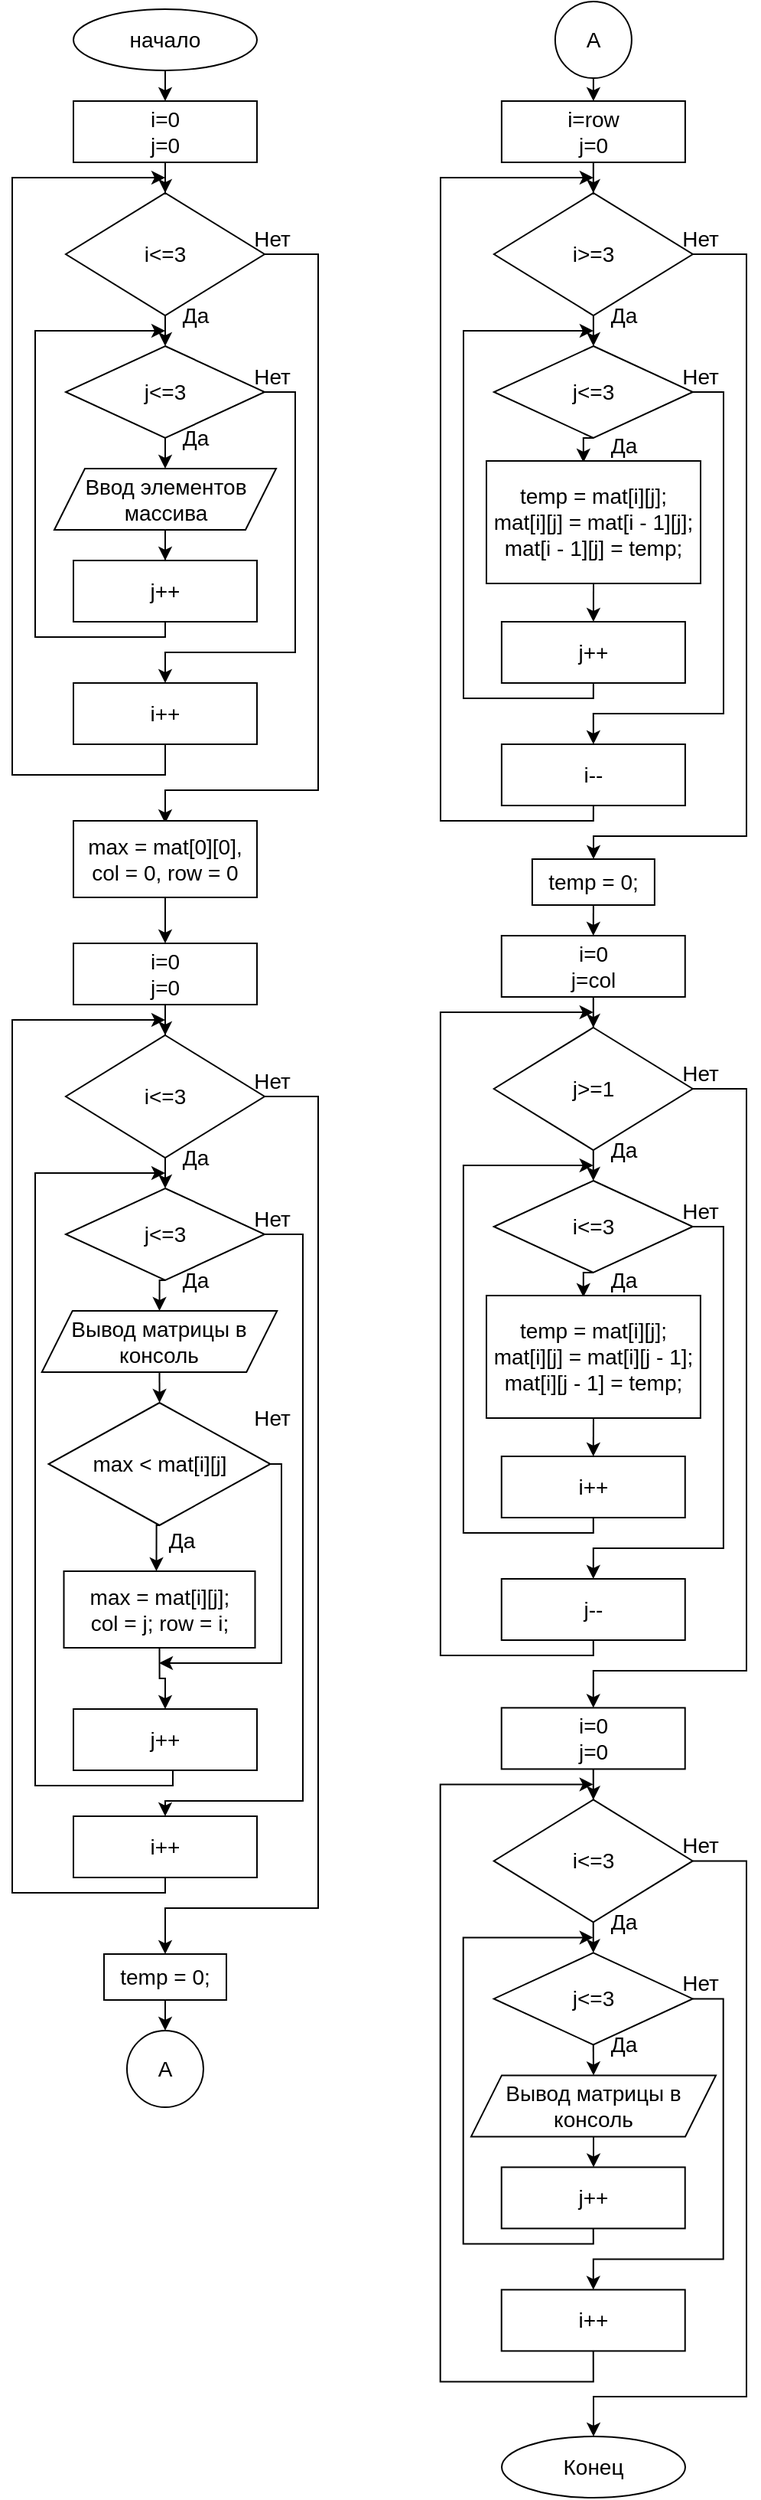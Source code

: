 <mxfile version="15.2.7" type="device"><diagram id="nzOGclmdeunjUGl1fYu5" name="Страница 1"><mxGraphModel dx="2048" dy="1184" grid="1" gridSize="10" guides="1" tooltips="1" connect="1" arrows="1" fold="1" page="1" pageScale="1" pageWidth="291" pageHeight="413" math="0" shadow="0"><root><mxCell id="0"/><mxCell id="1" parent="0"/><mxCell id="2hoshGy8rg8xF_-3E6Sz-7" style="edgeStyle=orthogonalEdgeStyle;rounded=0;orthogonalLoop=1;jettySize=auto;html=1;exitX=0.5;exitY=1;exitDx=0;exitDy=0;entryX=0.5;entryY=0;entryDx=0;entryDy=0;fontSize=14;" parent="1" source="2hoshGy8rg8xF_-3E6Sz-1" edge="1"><mxGeometry relative="1" as="geometry"><mxPoint x="130" y="65" as="targetPoint"/></mxGeometry></mxCell><mxCell id="2hoshGy8rg8xF_-3E6Sz-1" value="начало" style="ellipse;whiteSpace=wrap;html=1;fontSize=14;" parent="1" vertex="1"><mxGeometry x="70" y="5" width="120" height="40" as="geometry"/></mxCell><mxCell id="2hoshGy8rg8xF_-3E6Sz-57" value="A" style="ellipse;whiteSpace=wrap;html=1;aspect=fixed;fontSize=14;" parent="1" vertex="1"><mxGeometry x="105" y="1325" width="50" height="50" as="geometry"/></mxCell><mxCell id="pztsupromAFjgeECt1Y--4" style="edgeStyle=orthogonalEdgeStyle;rounded=0;orthogonalLoop=1;jettySize=auto;html=1;exitX=0.5;exitY=1;exitDx=0;exitDy=0;fontSize=14;" edge="1" parent="1" source="pztsupromAFjgeECt1Y--1"><mxGeometry relative="1" as="geometry"><mxPoint x="130" y="225" as="targetPoint"/></mxGeometry></mxCell><mxCell id="pztsupromAFjgeECt1Y--21" style="edgeStyle=orthogonalEdgeStyle;rounded=0;orthogonalLoop=1;jettySize=auto;html=1;exitX=1;exitY=0.5;exitDx=0;exitDy=0;fontSize=14;" edge="1" parent="1" source="pztsupromAFjgeECt1Y--1"><mxGeometry relative="1" as="geometry"><mxPoint x="130" y="536.6" as="targetPoint"/><Array as="points"><mxPoint x="230" y="165"/><mxPoint x="230" y="515"/><mxPoint x="130" y="515"/></Array></mxGeometry></mxCell><mxCell id="pztsupromAFjgeECt1Y--1" value="i&amp;lt;=3" style="rhombus;whiteSpace=wrap;html=1;fontSize=14;" vertex="1" parent="1"><mxGeometry x="65" y="125" width="130" height="80" as="geometry"/></mxCell><mxCell id="pztsupromAFjgeECt1Y--3" style="edgeStyle=orthogonalEdgeStyle;rounded=0;orthogonalLoop=1;jettySize=auto;html=1;exitX=0.5;exitY=1;exitDx=0;exitDy=0;fontSize=14;" edge="1" parent="1" source="pztsupromAFjgeECt1Y--2" target="pztsupromAFjgeECt1Y--1"><mxGeometry relative="1" as="geometry"/></mxCell><mxCell id="pztsupromAFjgeECt1Y--2" value="i=0&lt;br style=&quot;font-size: 14px;&quot;&gt;j=0" style="rounded=0;whiteSpace=wrap;html=1;fontSize=14;" vertex="1" parent="1"><mxGeometry x="70" y="65" width="120" height="40" as="geometry"/></mxCell><mxCell id="pztsupromAFjgeECt1Y--5" value="Да" style="text;html=1;strokeColor=none;fillColor=none;align=center;verticalAlign=middle;whiteSpace=wrap;rounded=0;fontSize=14;" vertex="1" parent="1"><mxGeometry x="130" y="195" width="40" height="20" as="geometry"/></mxCell><mxCell id="pztsupromAFjgeECt1Y--13" style="edgeStyle=orthogonalEdgeStyle;rounded=0;orthogonalLoop=1;jettySize=auto;html=1;exitX=0.5;exitY=1;exitDx=0;exitDy=0;entryX=0.5;entryY=0;entryDx=0;entryDy=0;fontSize=14;" edge="1" parent="1" source="pztsupromAFjgeECt1Y--7" target="pztsupromAFjgeECt1Y--11"><mxGeometry relative="1" as="geometry"/></mxCell><mxCell id="pztsupromAFjgeECt1Y--17" style="edgeStyle=orthogonalEdgeStyle;rounded=0;orthogonalLoop=1;jettySize=auto;html=1;exitX=1;exitY=0.5;exitDx=0;exitDy=0;fontSize=14;" edge="1" parent="1" source="pztsupromAFjgeECt1Y--7"><mxGeometry relative="1" as="geometry"><mxPoint x="130" y="445" as="targetPoint"/><Array as="points"><mxPoint x="215" y="255"/><mxPoint x="215" y="425"/><mxPoint x="130" y="425"/></Array></mxGeometry></mxCell><mxCell id="pztsupromAFjgeECt1Y--7" value="j&amp;lt;=3" style="rhombus;whiteSpace=wrap;html=1;fontSize=14;" vertex="1" parent="1"><mxGeometry x="65" y="225" width="130" height="60" as="geometry"/></mxCell><mxCell id="pztsupromAFjgeECt1Y--10" value="Да" style="text;html=1;strokeColor=none;fillColor=none;align=center;verticalAlign=middle;whiteSpace=wrap;rounded=0;fontSize=14;" vertex="1" parent="1"><mxGeometry x="130" y="275" width="40" height="20" as="geometry"/></mxCell><mxCell id="pztsupromAFjgeECt1Y--14" style="edgeStyle=orthogonalEdgeStyle;rounded=0;orthogonalLoop=1;jettySize=auto;html=1;exitX=0.5;exitY=1;exitDx=0;exitDy=0;fontSize=14;" edge="1" parent="1" source="pztsupromAFjgeECt1Y--11" target="pztsupromAFjgeECt1Y--15"><mxGeometry relative="1" as="geometry"><mxPoint x="130" y="375" as="targetPoint"/></mxGeometry></mxCell><mxCell id="pztsupromAFjgeECt1Y--11" value="Ввод элементов массива" style="shape=parallelogram;perimeter=parallelogramPerimeter;whiteSpace=wrap;html=1;fixedSize=1;fontSize=14;" vertex="1" parent="1"><mxGeometry x="57.5" y="305" width="145" height="40" as="geometry"/></mxCell><mxCell id="pztsupromAFjgeECt1Y--16" style="edgeStyle=orthogonalEdgeStyle;rounded=0;orthogonalLoop=1;jettySize=auto;html=1;exitX=0.5;exitY=1;exitDx=0;exitDy=0;fontSize=14;" edge="1" parent="1" source="pztsupromAFjgeECt1Y--15"><mxGeometry relative="1" as="geometry"><mxPoint x="130" y="215" as="targetPoint"/><Array as="points"><mxPoint x="130" y="415"/><mxPoint x="45" y="415"/><mxPoint x="45" y="215"/></Array></mxGeometry></mxCell><mxCell id="pztsupromAFjgeECt1Y--15" value="j++" style="rounded=0;whiteSpace=wrap;html=1;fontSize=14;" vertex="1" parent="1"><mxGeometry x="70" y="365" width="120" height="40" as="geometry"/></mxCell><mxCell id="pztsupromAFjgeECt1Y--20" style="edgeStyle=orthogonalEdgeStyle;rounded=0;orthogonalLoop=1;jettySize=auto;html=1;exitX=0.5;exitY=1;exitDx=0;exitDy=0;fontSize=14;" edge="1" parent="1" source="pztsupromAFjgeECt1Y--18"><mxGeometry relative="1" as="geometry"><mxPoint x="130" y="115" as="targetPoint"/><Array as="points"><mxPoint x="130" y="505"/><mxPoint x="30" y="505"/><mxPoint x="30" y="115"/></Array></mxGeometry></mxCell><mxCell id="pztsupromAFjgeECt1Y--18" value="i++" style="rounded=0;whiteSpace=wrap;html=1;fontSize=14;" vertex="1" parent="1"><mxGeometry x="70" y="445" width="120" height="40" as="geometry"/></mxCell><mxCell id="pztsupromAFjgeECt1Y--19" value="Нет" style="text;html=1;strokeColor=none;fillColor=none;align=center;verticalAlign=middle;whiteSpace=wrap;rounded=0;fontSize=14;" vertex="1" parent="1"><mxGeometry x="180" y="235" width="40" height="20" as="geometry"/></mxCell><mxCell id="pztsupromAFjgeECt1Y--22" value="Нет" style="text;html=1;strokeColor=none;fillColor=none;align=center;verticalAlign=middle;whiteSpace=wrap;rounded=0;fontSize=14;" vertex="1" parent="1"><mxGeometry x="180" y="145" width="40" height="20" as="geometry"/></mxCell><mxCell id="pztsupromAFjgeECt1Y--42" style="edgeStyle=orthogonalEdgeStyle;rounded=0;orthogonalLoop=1;jettySize=auto;html=1;exitX=0.5;exitY=1;exitDx=0;exitDy=0;entryX=0.5;entryY=0;entryDx=0;entryDy=0;fontSize=14;" edge="1" parent="1" source="pztsupromAFjgeECt1Y--23" target="pztsupromAFjgeECt1Y--28"><mxGeometry relative="1" as="geometry"/></mxCell><mxCell id="pztsupromAFjgeECt1Y--23" value="max = mat[0][0],&lt;br style=&quot;font-size: 14px;&quot;&gt;col = 0, row = 0" style="rounded=0;whiteSpace=wrap;html=1;fontSize=14;" vertex="1" parent="1"><mxGeometry x="70" y="535" width="120" height="50" as="geometry"/></mxCell><mxCell id="pztsupromAFjgeECt1Y--24" style="edgeStyle=orthogonalEdgeStyle;rounded=0;orthogonalLoop=1;jettySize=auto;html=1;exitX=0.5;exitY=1;exitDx=0;exitDy=0;fontSize=14;" edge="1" parent="1" source="pztsupromAFjgeECt1Y--26"><mxGeometry relative="1" as="geometry"><mxPoint x="130" y="775" as="targetPoint"/></mxGeometry></mxCell><mxCell id="pztsupromAFjgeECt1Y--25" style="edgeStyle=orthogonalEdgeStyle;rounded=0;orthogonalLoop=1;jettySize=auto;html=1;exitX=1;exitY=0.5;exitDx=0;exitDy=0;fontSize=14;" edge="1" parent="1" source="pztsupromAFjgeECt1Y--26"><mxGeometry relative="1" as="geometry"><mxPoint x="130" y="1275" as="targetPoint"/><Array as="points"><mxPoint x="230" y="715"/><mxPoint x="230" y="1245"/></Array></mxGeometry></mxCell><mxCell id="pztsupromAFjgeECt1Y--26" value="i&amp;lt;=3" style="rhombus;whiteSpace=wrap;html=1;fontSize=14;" vertex="1" parent="1"><mxGeometry x="65" y="675" width="130" height="80" as="geometry"/></mxCell><mxCell id="pztsupromAFjgeECt1Y--27" style="edgeStyle=orthogonalEdgeStyle;rounded=0;orthogonalLoop=1;jettySize=auto;html=1;exitX=0.5;exitY=1;exitDx=0;exitDy=0;fontSize=14;" edge="1" parent="1" source="pztsupromAFjgeECt1Y--28" target="pztsupromAFjgeECt1Y--26"><mxGeometry relative="1" as="geometry"/></mxCell><mxCell id="pztsupromAFjgeECt1Y--28" value="i=0&lt;br style=&quot;font-size: 14px;&quot;&gt;j=0" style="rounded=0;whiteSpace=wrap;html=1;fontSize=14;" vertex="1" parent="1"><mxGeometry x="70" y="615" width="120" height="40" as="geometry"/></mxCell><mxCell id="pztsupromAFjgeECt1Y--29" value="Да" style="text;html=1;strokeColor=none;fillColor=none;align=center;verticalAlign=middle;whiteSpace=wrap;rounded=0;fontSize=14;" vertex="1" parent="1"><mxGeometry x="130" y="745" width="40" height="20" as="geometry"/></mxCell><mxCell id="pztsupromAFjgeECt1Y--31" style="edgeStyle=orthogonalEdgeStyle;rounded=0;orthogonalLoop=1;jettySize=auto;html=1;exitX=1;exitY=0.5;exitDx=0;exitDy=0;entryX=0.5;entryY=0;entryDx=0;entryDy=0;fontSize=14;" edge="1" parent="1" source="pztsupromAFjgeECt1Y--32" target="pztsupromAFjgeECt1Y--39"><mxGeometry relative="1" as="geometry"><mxPoint x="130" y="995.0" as="targetPoint"/><Array as="points"><mxPoint x="220" y="805"/><mxPoint x="220" y="1175"/><mxPoint x="130" y="1175"/></Array></mxGeometry></mxCell><mxCell id="pztsupromAFjgeECt1Y--52" style="edgeStyle=orthogonalEdgeStyle;rounded=0;orthogonalLoop=1;jettySize=auto;html=1;exitX=0.5;exitY=1;exitDx=0;exitDy=0;entryX=0.5;entryY=0;entryDx=0;entryDy=0;fontSize=14;" edge="1" parent="1" source="pztsupromAFjgeECt1Y--32" target="pztsupromAFjgeECt1Y--44"><mxGeometry relative="1" as="geometry"/></mxCell><mxCell id="pztsupromAFjgeECt1Y--32" value="j&amp;lt;=3" style="rhombus;whiteSpace=wrap;html=1;fontSize=14;" vertex="1" parent="1"><mxGeometry x="65" y="775" width="130" height="60" as="geometry"/></mxCell><mxCell id="pztsupromAFjgeECt1Y--33" value="Да" style="text;html=1;strokeColor=none;fillColor=none;align=center;verticalAlign=middle;whiteSpace=wrap;rounded=0;fontSize=14;" vertex="1" parent="1"><mxGeometry x="130" y="825" width="40" height="20" as="geometry"/></mxCell><mxCell id="pztsupromAFjgeECt1Y--36" style="edgeStyle=orthogonalEdgeStyle;rounded=0;orthogonalLoop=1;jettySize=auto;html=1;exitX=0.5;exitY=1;exitDx=0;exitDy=0;fontSize=14;" edge="1" parent="1" source="pztsupromAFjgeECt1Y--37"><mxGeometry relative="1" as="geometry"><mxPoint x="130" y="765" as="targetPoint"/><Array as="points"><mxPoint x="135" y="1165"/><mxPoint x="45" y="1165"/><mxPoint x="45" y="765"/></Array></mxGeometry></mxCell><mxCell id="pztsupromAFjgeECt1Y--37" value="j++" style="rounded=0;whiteSpace=wrap;html=1;fontSize=14;" vertex="1" parent="1"><mxGeometry x="70" y="1115" width="120" height="40" as="geometry"/></mxCell><mxCell id="pztsupromAFjgeECt1Y--38" style="edgeStyle=orthogonalEdgeStyle;rounded=0;orthogonalLoop=1;jettySize=auto;html=1;exitX=0.5;exitY=1;exitDx=0;exitDy=0;fontSize=14;" edge="1" parent="1" source="pztsupromAFjgeECt1Y--39"><mxGeometry relative="1" as="geometry"><mxPoint x="130" y="665" as="targetPoint"/><Array as="points"><mxPoint x="130" y="1235"/><mxPoint x="30" y="1235"/><mxPoint x="30" y="665"/></Array></mxGeometry></mxCell><mxCell id="pztsupromAFjgeECt1Y--39" value="i++" style="rounded=0;whiteSpace=wrap;html=1;fontSize=14;" vertex="1" parent="1"><mxGeometry x="70" y="1185" width="120" height="40" as="geometry"/></mxCell><mxCell id="pztsupromAFjgeECt1Y--40" value="Нет" style="text;html=1;strokeColor=none;fillColor=none;align=center;verticalAlign=middle;whiteSpace=wrap;rounded=0;fontSize=14;" vertex="1" parent="1"><mxGeometry x="180" y="785" width="40" height="20" as="geometry"/></mxCell><mxCell id="pztsupromAFjgeECt1Y--41" value="Нет" style="text;html=1;strokeColor=none;fillColor=none;align=center;verticalAlign=middle;whiteSpace=wrap;rounded=0;fontSize=14;" vertex="1" parent="1"><mxGeometry x="180" y="695" width="40" height="20" as="geometry"/></mxCell><mxCell id="pztsupromAFjgeECt1Y--43" style="edgeStyle=orthogonalEdgeStyle;rounded=0;orthogonalLoop=1;jettySize=auto;html=1;exitX=0.5;exitY=1;exitDx=0;exitDy=0;fontSize=14;" edge="1" parent="1" source="pztsupromAFjgeECt1Y--44" target="pztsupromAFjgeECt1Y--47"><mxGeometry relative="1" as="geometry"><mxPoint x="121.25" y="915" as="targetPoint"/></mxGeometry></mxCell><mxCell id="pztsupromAFjgeECt1Y--44" value="Вывод матрицы в консоль" style="shape=parallelogram;perimeter=parallelogramPerimeter;whiteSpace=wrap;html=1;fixedSize=1;fontSize=14;" vertex="1" parent="1"><mxGeometry x="49.38" y="855" width="153.75" height="40" as="geometry"/></mxCell><mxCell id="pztsupromAFjgeECt1Y--45" style="edgeStyle=orthogonalEdgeStyle;rounded=0;orthogonalLoop=1;jettySize=auto;html=1;exitX=0.5;exitY=1;exitDx=0;exitDy=0;fontSize=14;" edge="1" parent="1" source="pztsupromAFjgeECt1Y--47"><mxGeometry relative="1" as="geometry"><mxPoint x="124.25" y="1025" as="targetPoint"/></mxGeometry></mxCell><mxCell id="pztsupromAFjgeECt1Y--46" style="edgeStyle=orthogonalEdgeStyle;rounded=0;orthogonalLoop=1;jettySize=auto;html=1;exitX=1;exitY=0.5;exitDx=0;exitDy=0;fontSize=14;" edge="1" parent="1" source="pztsupromAFjgeECt1Y--47"><mxGeometry relative="1" as="geometry"><mxPoint x="126" y="1085" as="targetPoint"/><Array as="points"><mxPoint x="206" y="955"/><mxPoint x="206" y="1085"/></Array></mxGeometry></mxCell><mxCell id="pztsupromAFjgeECt1Y--47" value="max &amp;lt; mat[i][j]" style="rhombus;whiteSpace=wrap;html=1;fontSize=14;" vertex="1" parent="1"><mxGeometry x="53.75" y="915" width="145" height="80" as="geometry"/></mxCell><mxCell id="pztsupromAFjgeECt1Y--48" value="Да" style="text;html=1;strokeColor=none;fillColor=none;align=center;verticalAlign=middle;whiteSpace=wrap;rounded=0;fontSize=14;" vertex="1" parent="1"><mxGeometry x="121.25" y="995" width="40" height="20" as="geometry"/></mxCell><mxCell id="pztsupromAFjgeECt1Y--51" style="edgeStyle=orthogonalEdgeStyle;rounded=0;orthogonalLoop=1;jettySize=auto;html=1;exitX=0.5;exitY=1;exitDx=0;exitDy=0;entryX=0.5;entryY=0;entryDx=0;entryDy=0;fontSize=14;" edge="1" parent="1" source="pztsupromAFjgeECt1Y--49" target="pztsupromAFjgeECt1Y--37"><mxGeometry relative="1" as="geometry"/></mxCell><mxCell id="pztsupromAFjgeECt1Y--49" value="max = mat[i][j];&lt;br style=&quot;font-size: 14px;&quot;&gt;col = j; row = i;" style="rounded=0;whiteSpace=wrap;html=1;fontSize=14;" vertex="1" parent="1"><mxGeometry x="63.75" y="1025" width="125" height="50" as="geometry"/></mxCell><mxCell id="pztsupromAFjgeECt1Y--50" value="Нет" style="text;html=1;strokeColor=none;fillColor=none;align=center;verticalAlign=middle;whiteSpace=wrap;rounded=0;fontSize=14;" vertex="1" parent="1"><mxGeometry x="180" y="915" width="40" height="20" as="geometry"/></mxCell><mxCell id="pztsupromAFjgeECt1Y--73" style="edgeStyle=orthogonalEdgeStyle;rounded=0;orthogonalLoop=1;jettySize=auto;html=1;exitX=0.5;exitY=1;exitDx=0;exitDy=0;entryX=0.5;entryY=0;entryDx=0;entryDy=0;fontSize=14;" edge="1" parent="1" source="pztsupromAFjgeECt1Y--53" target="2hoshGy8rg8xF_-3E6Sz-57"><mxGeometry relative="1" as="geometry"/></mxCell><mxCell id="pztsupromAFjgeECt1Y--53" value="temp = 0;" style="rounded=0;whiteSpace=wrap;html=1;fontSize=14;" vertex="1" parent="1"><mxGeometry x="90" y="1275" width="80" height="30" as="geometry"/></mxCell><mxCell id="pztsupromAFjgeECt1Y--54" style="edgeStyle=orthogonalEdgeStyle;rounded=0;orthogonalLoop=1;jettySize=auto;html=1;exitX=0.5;exitY=1;exitDx=0;exitDy=0;fontSize=14;" edge="1" parent="1" source="pztsupromAFjgeECt1Y--56"><mxGeometry relative="1" as="geometry"><mxPoint x="409.94" y="225" as="targetPoint"/></mxGeometry></mxCell><mxCell id="pztsupromAFjgeECt1Y--55" style="edgeStyle=orthogonalEdgeStyle;rounded=0;orthogonalLoop=1;jettySize=auto;html=1;exitX=1;exitY=0.5;exitDx=0;exitDy=0;fontSize=14;" edge="1" parent="1" source="pztsupromAFjgeECt1Y--56"><mxGeometry relative="1" as="geometry"><mxPoint x="410" y="560" as="targetPoint"/><Array as="points"><mxPoint x="510" y="165"/><mxPoint x="510" y="545"/><mxPoint x="410" y="545"/></Array></mxGeometry></mxCell><mxCell id="pztsupromAFjgeECt1Y--56" value="i&amp;gt;=3" style="rhombus;whiteSpace=wrap;html=1;fontSize=14;" vertex="1" parent="1"><mxGeometry x="344.94" y="125" width="130" height="80" as="geometry"/></mxCell><mxCell id="pztsupromAFjgeECt1Y--57" style="edgeStyle=orthogonalEdgeStyle;rounded=0;orthogonalLoop=1;jettySize=auto;html=1;exitX=0.5;exitY=1;exitDx=0;exitDy=0;fontSize=14;" edge="1" parent="1" source="pztsupromAFjgeECt1Y--58" target="pztsupromAFjgeECt1Y--56"><mxGeometry relative="1" as="geometry"/></mxCell><mxCell id="pztsupromAFjgeECt1Y--58" value="i=row&lt;br style=&quot;font-size: 14px;&quot;&gt;j=0" style="rounded=0;whiteSpace=wrap;html=1;fontSize=14;" vertex="1" parent="1"><mxGeometry x="349.94" y="65" width="120" height="40" as="geometry"/></mxCell><mxCell id="pztsupromAFjgeECt1Y--59" value="Да" style="text;html=1;strokeColor=none;fillColor=none;align=center;verticalAlign=middle;whiteSpace=wrap;rounded=0;fontSize=14;" vertex="1" parent="1"><mxGeometry x="409.94" y="195" width="40" height="20" as="geometry"/></mxCell><mxCell id="pztsupromAFjgeECt1Y--61" style="edgeStyle=orthogonalEdgeStyle;rounded=0;orthogonalLoop=1;jettySize=auto;html=1;exitX=1;exitY=0.5;exitDx=0;exitDy=0;entryX=0.5;entryY=0;entryDx=0;entryDy=0;fontSize=14;" edge="1" parent="1" source="pztsupromAFjgeECt1Y--62" target="pztsupromAFjgeECt1Y--69"><mxGeometry relative="1" as="geometry"><mxPoint x="410" y="595" as="targetPoint"/><Array as="points"><mxPoint x="495" y="255"/><mxPoint x="495" y="465"/><mxPoint x="410" y="465"/></Array></mxGeometry></mxCell><mxCell id="pztsupromAFjgeECt1Y--79" style="edgeStyle=orthogonalEdgeStyle;rounded=0;orthogonalLoop=1;jettySize=auto;html=1;exitX=0.5;exitY=1;exitDx=0;exitDy=0;entryX=0.453;entryY=0.012;entryDx=0;entryDy=0;entryPerimeter=0;fontSize=14;" edge="1" parent="1" source="pztsupromAFjgeECt1Y--62" target="pztsupromAFjgeECt1Y--72"><mxGeometry relative="1" as="geometry"/></mxCell><mxCell id="pztsupromAFjgeECt1Y--62" value="j&amp;lt;=3" style="rhombus;whiteSpace=wrap;html=1;fontSize=14;" vertex="1" parent="1"><mxGeometry x="344.94" y="225" width="130" height="60" as="geometry"/></mxCell><mxCell id="pztsupromAFjgeECt1Y--63" value="Да" style="text;html=1;strokeColor=none;fillColor=none;align=center;verticalAlign=middle;whiteSpace=wrap;rounded=0;fontSize=14;" vertex="1" parent="1"><mxGeometry x="409.94" y="280" width="40" height="20" as="geometry"/></mxCell><mxCell id="pztsupromAFjgeECt1Y--66" style="edgeStyle=orthogonalEdgeStyle;rounded=0;orthogonalLoop=1;jettySize=auto;html=1;exitX=0.5;exitY=1;exitDx=0;exitDy=0;fontSize=14;" edge="1" parent="1" source="pztsupromAFjgeECt1Y--67"><mxGeometry relative="1" as="geometry"><mxPoint x="409.94" y="215" as="targetPoint"/><Array as="points"><mxPoint x="410" y="455"/><mxPoint x="325" y="455"/><mxPoint x="325" y="215"/></Array></mxGeometry></mxCell><mxCell id="pztsupromAFjgeECt1Y--67" value="j++" style="rounded=0;whiteSpace=wrap;html=1;fontSize=14;" vertex="1" parent="1"><mxGeometry x="349.94" y="405" width="120" height="40" as="geometry"/></mxCell><mxCell id="pztsupromAFjgeECt1Y--68" style="edgeStyle=orthogonalEdgeStyle;rounded=0;orthogonalLoop=1;jettySize=auto;html=1;exitX=0.5;exitY=1;exitDx=0;exitDy=0;fontSize=14;" edge="1" parent="1" source="pztsupromAFjgeECt1Y--69"><mxGeometry relative="1" as="geometry"><mxPoint x="409.94" y="115" as="targetPoint"/><Array as="points"><mxPoint x="410" y="535"/><mxPoint x="310" y="535"/><mxPoint x="310" y="115"/></Array></mxGeometry></mxCell><mxCell id="pztsupromAFjgeECt1Y--69" value="i--" style="rounded=0;whiteSpace=wrap;html=1;fontSize=14;" vertex="1" parent="1"><mxGeometry x="349.94" y="485" width="120" height="40" as="geometry"/></mxCell><mxCell id="pztsupromAFjgeECt1Y--70" value="Нет" style="text;html=1;strokeColor=none;fillColor=none;align=center;verticalAlign=middle;whiteSpace=wrap;rounded=0;fontSize=14;" vertex="1" parent="1"><mxGeometry x="459.94" y="235" width="40" height="20" as="geometry"/></mxCell><mxCell id="pztsupromAFjgeECt1Y--71" value="Нет" style="text;html=1;strokeColor=none;fillColor=none;align=center;verticalAlign=middle;whiteSpace=wrap;rounded=0;fontSize=14;" vertex="1" parent="1"><mxGeometry x="459.94" y="145" width="40" height="20" as="geometry"/></mxCell><mxCell id="pztsupromAFjgeECt1Y--77" style="edgeStyle=orthogonalEdgeStyle;rounded=0;orthogonalLoop=1;jettySize=auto;html=1;exitX=0.5;exitY=1;exitDx=0;exitDy=0;entryX=0.5;entryY=0;entryDx=0;entryDy=0;fontSize=14;" edge="1" parent="1" source="pztsupromAFjgeECt1Y--72" target="pztsupromAFjgeECt1Y--67"><mxGeometry relative="1" as="geometry"/></mxCell><mxCell id="pztsupromAFjgeECt1Y--72" value="&lt;div style=&quot;font-size: 14px;&quot;&gt;temp = mat[i][j];&lt;/div&gt;&lt;div style=&quot;font-size: 14px;&quot;&gt;&lt;span style=&quot;font-size: 14px;&quot;&gt;&#9;&#9;&#9;&lt;/span&gt;mat[i][j] = mat[i - 1][j];&lt;/div&gt;&lt;div style=&quot;font-size: 14px;&quot;&gt;&lt;span style=&quot;font-size: 14px;&quot;&gt;&#9;&#9;&#9;&lt;/span&gt;mat[i - 1][j] = temp;&lt;/div&gt;" style="rounded=0;whiteSpace=wrap;html=1;fontSize=14;" vertex="1" parent="1"><mxGeometry x="340" y="300" width="140" height="80" as="geometry"/></mxCell><mxCell id="pztsupromAFjgeECt1Y--75" style="edgeStyle=orthogonalEdgeStyle;rounded=0;orthogonalLoop=1;jettySize=auto;html=1;exitX=0.5;exitY=1;exitDx=0;exitDy=0;entryX=0.5;entryY=0;entryDx=0;entryDy=0;fontSize=14;" edge="1" parent="1" source="pztsupromAFjgeECt1Y--74" target="pztsupromAFjgeECt1Y--58"><mxGeometry relative="1" as="geometry"/></mxCell><mxCell id="pztsupromAFjgeECt1Y--74" value="A" style="ellipse;whiteSpace=wrap;html=1;aspect=fixed;fontSize=14;" vertex="1" parent="1"><mxGeometry x="384.94" width="50" height="50" as="geometry"/></mxCell><mxCell id="pztsupromAFjgeECt1Y--99" style="edgeStyle=orthogonalEdgeStyle;rounded=0;orthogonalLoop=1;jettySize=auto;html=1;exitX=0.5;exitY=1;exitDx=0;exitDy=0;entryX=0.5;entryY=0;entryDx=0;entryDy=0;fontSize=14;" edge="1" parent="1" source="pztsupromAFjgeECt1Y--80" target="pztsupromAFjgeECt1Y--85"><mxGeometry relative="1" as="geometry"/></mxCell><mxCell id="pztsupromAFjgeECt1Y--80" value="temp = 0;" style="rounded=0;whiteSpace=wrap;html=1;fontSize=14;" vertex="1" parent="1"><mxGeometry x="369.94" y="560" width="80" height="30" as="geometry"/></mxCell><mxCell id="pztsupromAFjgeECt1Y--81" style="edgeStyle=orthogonalEdgeStyle;rounded=0;orthogonalLoop=1;jettySize=auto;html=1;exitX=0.5;exitY=1;exitDx=0;exitDy=0;fontSize=14;" edge="1" parent="1" source="pztsupromAFjgeECt1Y--83"><mxGeometry relative="1" as="geometry"><mxPoint x="409.88" y="770" as="targetPoint"/></mxGeometry></mxCell><mxCell id="pztsupromAFjgeECt1Y--82" style="edgeStyle=orthogonalEdgeStyle;rounded=0;orthogonalLoop=1;jettySize=auto;html=1;exitX=1;exitY=0.5;exitDx=0;exitDy=0;fontSize=14;entryX=0.5;entryY=0;entryDx=0;entryDy=0;" edge="1" parent="1" source="pztsupromAFjgeECt1Y--83" target="pztsupromAFjgeECt1Y--104"><mxGeometry relative="1" as="geometry"><mxPoint x="409.94" y="1105" as="targetPoint"/><Array as="points"><mxPoint x="510" y="710"/><mxPoint x="510" y="1090"/><mxPoint x="410" y="1090"/></Array></mxGeometry></mxCell><mxCell id="pztsupromAFjgeECt1Y--83" value="j&amp;gt;=1" style="rhombus;whiteSpace=wrap;html=1;fontSize=14;" vertex="1" parent="1"><mxGeometry x="344.88" y="670" width="130" height="80" as="geometry"/></mxCell><mxCell id="pztsupromAFjgeECt1Y--84" style="edgeStyle=orthogonalEdgeStyle;rounded=0;orthogonalLoop=1;jettySize=auto;html=1;exitX=0.5;exitY=1;exitDx=0;exitDy=0;fontSize=14;" edge="1" parent="1" source="pztsupromAFjgeECt1Y--85" target="pztsupromAFjgeECt1Y--83"><mxGeometry relative="1" as="geometry"/></mxCell><mxCell id="pztsupromAFjgeECt1Y--85" value="i=0&lt;br style=&quot;font-size: 14px&quot;&gt;j=col" style="rounded=0;whiteSpace=wrap;html=1;fontSize=14;" vertex="1" parent="1"><mxGeometry x="349.88" y="610" width="120" height="40" as="geometry"/></mxCell><mxCell id="pztsupromAFjgeECt1Y--86" value="Да" style="text;html=1;strokeColor=none;fillColor=none;align=center;verticalAlign=middle;whiteSpace=wrap;rounded=0;fontSize=14;" vertex="1" parent="1"><mxGeometry x="409.88" y="740" width="40" height="20" as="geometry"/></mxCell><mxCell id="pztsupromAFjgeECt1Y--87" style="edgeStyle=orthogonalEdgeStyle;rounded=0;orthogonalLoop=1;jettySize=auto;html=1;exitX=1;exitY=0.5;exitDx=0;exitDy=0;entryX=0.5;entryY=0;entryDx=0;entryDy=0;fontSize=14;" edge="1" parent="1" source="pztsupromAFjgeECt1Y--89" target="pztsupromAFjgeECt1Y--94"><mxGeometry relative="1" as="geometry"><mxPoint x="409.94" y="1140" as="targetPoint"/><Array as="points"><mxPoint x="494.94" y="800"/><mxPoint x="494.94" y="1010"/><mxPoint x="409.94" y="1010"/></Array></mxGeometry></mxCell><mxCell id="pztsupromAFjgeECt1Y--88" style="edgeStyle=orthogonalEdgeStyle;rounded=0;orthogonalLoop=1;jettySize=auto;html=1;exitX=0.5;exitY=1;exitDx=0;exitDy=0;entryX=0.453;entryY=0.012;entryDx=0;entryDy=0;entryPerimeter=0;fontSize=14;" edge="1" parent="1" source="pztsupromAFjgeECt1Y--89" target="pztsupromAFjgeECt1Y--98"><mxGeometry relative="1" as="geometry"/></mxCell><mxCell id="pztsupromAFjgeECt1Y--89" value="i&amp;lt;=3" style="rhombus;whiteSpace=wrap;html=1;fontSize=14;" vertex="1" parent="1"><mxGeometry x="344.88" y="770" width="130" height="60" as="geometry"/></mxCell><mxCell id="pztsupromAFjgeECt1Y--90" value="Да" style="text;html=1;strokeColor=none;fillColor=none;align=center;verticalAlign=middle;whiteSpace=wrap;rounded=0;fontSize=14;" vertex="1" parent="1"><mxGeometry x="409.88" y="825" width="40" height="20" as="geometry"/></mxCell><mxCell id="pztsupromAFjgeECt1Y--91" style="edgeStyle=orthogonalEdgeStyle;rounded=0;orthogonalLoop=1;jettySize=auto;html=1;exitX=0.5;exitY=1;exitDx=0;exitDy=0;fontSize=14;" edge="1" parent="1" source="pztsupromAFjgeECt1Y--92"><mxGeometry relative="1" as="geometry"><mxPoint x="409.88" y="760" as="targetPoint"/><Array as="points"><mxPoint x="409.94" y="1000"/><mxPoint x="324.94" y="1000"/><mxPoint x="324.94" y="760"/></Array></mxGeometry></mxCell><mxCell id="pztsupromAFjgeECt1Y--92" value="i++" style="rounded=0;whiteSpace=wrap;html=1;fontSize=14;" vertex="1" parent="1"><mxGeometry x="349.88" y="950" width="120" height="40" as="geometry"/></mxCell><mxCell id="pztsupromAFjgeECt1Y--93" style="edgeStyle=orthogonalEdgeStyle;rounded=0;orthogonalLoop=1;jettySize=auto;html=1;exitX=0.5;exitY=1;exitDx=0;exitDy=0;fontSize=14;" edge="1" parent="1" source="pztsupromAFjgeECt1Y--94"><mxGeometry relative="1" as="geometry"><mxPoint x="409.88" y="660" as="targetPoint"/><Array as="points"><mxPoint x="409.94" y="1080"/><mxPoint x="309.94" y="1080"/><mxPoint x="309.94" y="660"/></Array></mxGeometry></mxCell><mxCell id="pztsupromAFjgeECt1Y--94" value="j--" style="rounded=0;whiteSpace=wrap;html=1;fontSize=14;" vertex="1" parent="1"><mxGeometry x="349.88" y="1030" width="120" height="40" as="geometry"/></mxCell><mxCell id="pztsupromAFjgeECt1Y--95" value="Нет" style="text;html=1;strokeColor=none;fillColor=none;align=center;verticalAlign=middle;whiteSpace=wrap;rounded=0;fontSize=14;" vertex="1" parent="1"><mxGeometry x="459.88" y="780" width="40" height="20" as="geometry"/></mxCell><mxCell id="pztsupromAFjgeECt1Y--96" value="Нет" style="text;html=1;strokeColor=none;fillColor=none;align=center;verticalAlign=middle;whiteSpace=wrap;rounded=0;fontSize=14;" vertex="1" parent="1"><mxGeometry x="459.88" y="690" width="40" height="20" as="geometry"/></mxCell><mxCell id="pztsupromAFjgeECt1Y--97" style="edgeStyle=orthogonalEdgeStyle;rounded=0;orthogonalLoop=1;jettySize=auto;html=1;exitX=0.5;exitY=1;exitDx=0;exitDy=0;entryX=0.5;entryY=0;entryDx=0;entryDy=0;fontSize=14;" edge="1" parent="1" source="pztsupromAFjgeECt1Y--98" target="pztsupromAFjgeECt1Y--92"><mxGeometry relative="1" as="geometry"/></mxCell><mxCell id="pztsupromAFjgeECt1Y--98" value="&lt;div style=&quot;font-size: 14px&quot;&gt;&lt;div&gt;temp = mat[i][j];&lt;/div&gt;&lt;div&gt;&lt;span&gt;&#9;&#9;&#9;&lt;/span&gt;mat[i][j] = mat[i][j - 1];&lt;/div&gt;&lt;div&gt;&lt;span&gt;&#9;&#9;&#9;&lt;/span&gt;mat[i][j - 1] = temp;&lt;/div&gt;&lt;/div&gt;" style="rounded=0;whiteSpace=wrap;html=1;fontSize=14;" vertex="1" parent="1"><mxGeometry x="340" y="845" width="139.94" height="80" as="geometry"/></mxCell><mxCell id="pztsupromAFjgeECt1Y--100" style="edgeStyle=orthogonalEdgeStyle;rounded=0;orthogonalLoop=1;jettySize=auto;html=1;exitX=0.5;exitY=1;exitDx=0;exitDy=0;fontSize=14;" edge="1" parent="1" source="pztsupromAFjgeECt1Y--102"><mxGeometry relative="1" as="geometry"><mxPoint x="409.86" y="1274.2" as="targetPoint"/></mxGeometry></mxCell><mxCell id="pztsupromAFjgeECt1Y--101" style="edgeStyle=orthogonalEdgeStyle;rounded=0;orthogonalLoop=1;jettySize=auto;html=1;exitX=1;exitY=0.5;exitDx=0;exitDy=0;fontSize=14;entryX=0.5;entryY=0;entryDx=0;entryDy=0;" edge="1" parent="1" source="pztsupromAFjgeECt1Y--102" target="pztsupromAFjgeECt1Y--118"><mxGeometry relative="1" as="geometry"><mxPoint x="409.86" y="1585.8" as="targetPoint"/><Array as="points"><mxPoint x="510" y="1214"/><mxPoint x="510" y="1564"/><mxPoint x="410" y="1564"/></Array></mxGeometry></mxCell><mxCell id="pztsupromAFjgeECt1Y--102" value="i&amp;lt;=3" style="rhombus;whiteSpace=wrap;html=1;fontSize=14;" vertex="1" parent="1"><mxGeometry x="344.86" y="1174.2" width="130" height="80" as="geometry"/></mxCell><mxCell id="pztsupromAFjgeECt1Y--103" style="edgeStyle=orthogonalEdgeStyle;rounded=0;orthogonalLoop=1;jettySize=auto;html=1;exitX=0.5;exitY=1;exitDx=0;exitDy=0;fontSize=14;" edge="1" parent="1" source="pztsupromAFjgeECt1Y--104" target="pztsupromAFjgeECt1Y--102"><mxGeometry relative="1" as="geometry"/></mxCell><mxCell id="pztsupromAFjgeECt1Y--104" value="i=0&lt;br style=&quot;font-size: 14px;&quot;&gt;j=0" style="rounded=0;whiteSpace=wrap;html=1;fontSize=14;" vertex="1" parent="1"><mxGeometry x="349.86" y="1114.2" width="120" height="40" as="geometry"/></mxCell><mxCell id="pztsupromAFjgeECt1Y--105" value="Да" style="text;html=1;strokeColor=none;fillColor=none;align=center;verticalAlign=middle;whiteSpace=wrap;rounded=0;fontSize=14;" vertex="1" parent="1"><mxGeometry x="409.86" y="1244.2" width="40" height="20" as="geometry"/></mxCell><mxCell id="pztsupromAFjgeECt1Y--106" style="edgeStyle=orthogonalEdgeStyle;rounded=0;orthogonalLoop=1;jettySize=auto;html=1;exitX=0.5;exitY=1;exitDx=0;exitDy=0;entryX=0.5;entryY=0;entryDx=0;entryDy=0;fontSize=14;" edge="1" parent="1" source="pztsupromAFjgeECt1Y--108" target="pztsupromAFjgeECt1Y--111"><mxGeometry relative="1" as="geometry"/></mxCell><mxCell id="pztsupromAFjgeECt1Y--107" style="edgeStyle=orthogonalEdgeStyle;rounded=0;orthogonalLoop=1;jettySize=auto;html=1;exitX=1;exitY=0.5;exitDx=0;exitDy=0;fontSize=14;" edge="1" parent="1" source="pztsupromAFjgeECt1Y--108"><mxGeometry relative="1" as="geometry"><mxPoint x="409.86" y="1494.2" as="targetPoint"/><Array as="points"><mxPoint x="494.86" y="1304.2"/><mxPoint x="494.86" y="1474.2"/><mxPoint x="409.86" y="1474.2"/></Array></mxGeometry></mxCell><mxCell id="pztsupromAFjgeECt1Y--108" value="j&amp;lt;=3" style="rhombus;whiteSpace=wrap;html=1;fontSize=14;" vertex="1" parent="1"><mxGeometry x="344.86" y="1274.2" width="130" height="60" as="geometry"/></mxCell><mxCell id="pztsupromAFjgeECt1Y--109" value="Да" style="text;html=1;strokeColor=none;fillColor=none;align=center;verticalAlign=middle;whiteSpace=wrap;rounded=0;fontSize=14;" vertex="1" parent="1"><mxGeometry x="409.86" y="1324.2" width="40" height="20" as="geometry"/></mxCell><mxCell id="pztsupromAFjgeECt1Y--110" style="edgeStyle=orthogonalEdgeStyle;rounded=0;orthogonalLoop=1;jettySize=auto;html=1;exitX=0.5;exitY=1;exitDx=0;exitDy=0;fontSize=14;" edge="1" parent="1" source="pztsupromAFjgeECt1Y--111" target="pztsupromAFjgeECt1Y--113"><mxGeometry relative="1" as="geometry"><mxPoint x="409.86" y="1424.2" as="targetPoint"/></mxGeometry></mxCell><mxCell id="pztsupromAFjgeECt1Y--111" value="Вывод матрицы в консоль" style="shape=parallelogram;perimeter=parallelogramPerimeter;whiteSpace=wrap;html=1;fixedSize=1;fontSize=14;" vertex="1" parent="1"><mxGeometry x="330" y="1354.2" width="160" height="40" as="geometry"/></mxCell><mxCell id="pztsupromAFjgeECt1Y--112" style="edgeStyle=orthogonalEdgeStyle;rounded=0;orthogonalLoop=1;jettySize=auto;html=1;exitX=0.5;exitY=1;exitDx=0;exitDy=0;fontSize=14;" edge="1" parent="1" source="pztsupromAFjgeECt1Y--113"><mxGeometry relative="1" as="geometry"><mxPoint x="409.86" y="1264.2" as="targetPoint"/><Array as="points"><mxPoint x="409.86" y="1464.2"/><mxPoint x="324.86" y="1464.2"/><mxPoint x="324.86" y="1264.2"/></Array></mxGeometry></mxCell><mxCell id="pztsupromAFjgeECt1Y--113" value="j++" style="rounded=0;whiteSpace=wrap;html=1;fontSize=14;" vertex="1" parent="1"><mxGeometry x="349.86" y="1414.2" width="120" height="40" as="geometry"/></mxCell><mxCell id="pztsupromAFjgeECt1Y--114" style="edgeStyle=orthogonalEdgeStyle;rounded=0;orthogonalLoop=1;jettySize=auto;html=1;exitX=0.5;exitY=1;exitDx=0;exitDy=0;fontSize=14;" edge="1" parent="1" source="pztsupromAFjgeECt1Y--115"><mxGeometry relative="1" as="geometry"><mxPoint x="409.86" y="1164.2" as="targetPoint"/><Array as="points"><mxPoint x="409.86" y="1554.2"/><mxPoint x="309.86" y="1554.2"/><mxPoint x="309.86" y="1164.2"/></Array></mxGeometry></mxCell><mxCell id="pztsupromAFjgeECt1Y--115" value="i++" style="rounded=0;whiteSpace=wrap;html=1;fontSize=14;" vertex="1" parent="1"><mxGeometry x="349.86" y="1494.2" width="120" height="40" as="geometry"/></mxCell><mxCell id="pztsupromAFjgeECt1Y--116" value="Нет" style="text;html=1;strokeColor=none;fillColor=none;align=center;verticalAlign=middle;whiteSpace=wrap;rounded=0;fontSize=14;" vertex="1" parent="1"><mxGeometry x="459.86" y="1284.2" width="40" height="20" as="geometry"/></mxCell><mxCell id="pztsupromAFjgeECt1Y--117" value="Нет" style="text;html=1;strokeColor=none;fillColor=none;align=center;verticalAlign=middle;whiteSpace=wrap;rounded=0;fontSize=14;" vertex="1" parent="1"><mxGeometry x="459.86" y="1194.2" width="40" height="20" as="geometry"/></mxCell><mxCell id="pztsupromAFjgeECt1Y--118" value="Конец" style="ellipse;whiteSpace=wrap;html=1;fontSize=14;" vertex="1" parent="1"><mxGeometry x="350" y="1590" width="120" height="40" as="geometry"/></mxCell></root></mxGraphModel></diagram></mxfile>